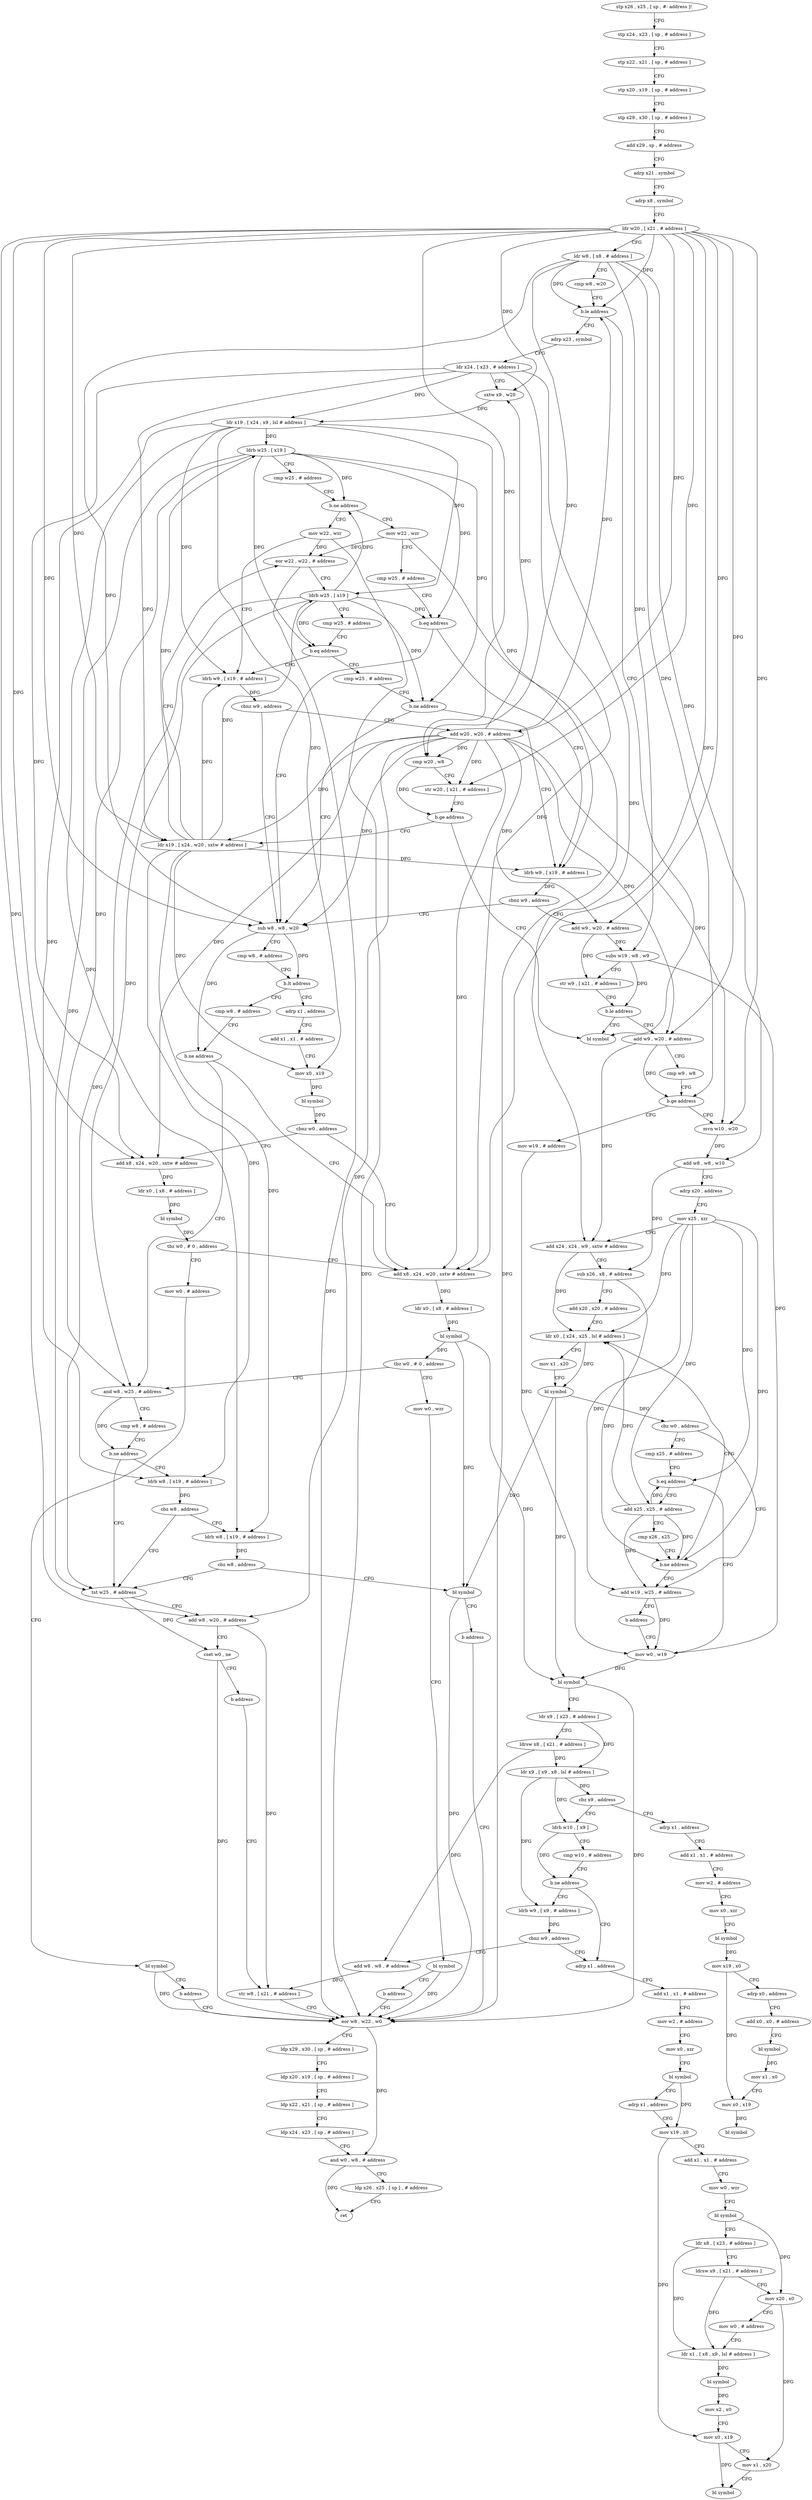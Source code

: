 digraph "func" {
"4205816" [label = "stp x26 , x25 , [ sp , #- address ]!" ]
"4205820" [label = "stp x24 , x23 , [ sp , # address ]" ]
"4205824" [label = "stp x22 , x21 , [ sp , # address ]" ]
"4205828" [label = "stp x20 , x19 , [ sp , # address ]" ]
"4205832" [label = "stp x29 , x30 , [ sp , # address ]" ]
"4205836" [label = "add x29 , sp , # address" ]
"4205840" [label = "adrp x21 , symbol" ]
"4205844" [label = "adrp x8 , symbol" ]
"4205848" [label = "ldr w20 , [ x21 , # address ]" ]
"4205852" [label = "ldr w8 , [ x8 , # address ]" ]
"4205856" [label = "cmp w8 , w20" ]
"4205860" [label = "b.le address" ]
"4206304" [label = "bl symbol" ]
"4205864" [label = "adrp x23 , symbol" ]
"4205868" [label = "ldr x24 , [ x23 , # address ]" ]
"4205872" [label = "sxtw x9 , w20" ]
"4205876" [label = "ldr x19 , [ x24 , x9 , lsl # address ]" ]
"4205880" [label = "ldrb w25 , [ x19 ]" ]
"4205884" [label = "cmp w25 , # address" ]
"4205888" [label = "b.ne address" ]
"4206056" [label = "mov w22 , wzr" ]
"4205892" [label = "mov w22 , wzr" ]
"4206060" [label = "cmp w25 , # address" ]
"4206064" [label = "b.eq address" ]
"4205948" [label = "ldrb w9 , [ x19 , # address ]" ]
"4206068" [label = "sub w8 , w8 , w20" ]
"4205896" [label = "ldrb w9 , [ x19 , # address ]" ]
"4205952" [label = "cbnz w9 , address" ]
"4205956" [label = "add w9 , w20 , # address" ]
"4206072" [label = "cmp w8 , # address" ]
"4206076" [label = "b.lt address" ]
"4206128" [label = "cmp w8 , # address" ]
"4206080" [label = "adrp x1 , address" ]
"4205904" [label = "add w20 , w20 , # address" ]
"4205908" [label = "cmp w20 , w8" ]
"4205912" [label = "str w20 , [ x21 , # address ]" ]
"4205916" [label = "b.ge address" ]
"4205920" [label = "ldr x19 , [ x24 , w20 , sxtw # address ]" ]
"4205960" [label = "subs w19 , w8 , w9" ]
"4205964" [label = "str w9 , [ x21 , # address ]" ]
"4205968" [label = "b.le address" ]
"4205972" [label = "add w9 , w20 , # address" ]
"4206132" [label = "b.ne address" ]
"4206164" [label = "and w8 , w25 , # address" ]
"4206136" [label = "add x8 , x24 , w20 , sxtw # address" ]
"4206084" [label = "add x1 , x1 , # address" ]
"4206088" [label = "mov x0 , x19" ]
"4206092" [label = "bl symbol" ]
"4206096" [label = "cbnz w0 , address" ]
"4206100" [label = "add x8 , x24 , w20 , sxtw # address" ]
"4205924" [label = "eor w22 , w22 , # address" ]
"4205928" [label = "ldrb w25 , [ x19 ]" ]
"4205932" [label = "cmp w25 , # address" ]
"4205936" [label = "b.eq address" ]
"4205940" [label = "cmp w25 , # address" ]
"4205976" [label = "cmp w9 , w8" ]
"4205980" [label = "b.ge address" ]
"4206208" [label = "mov w19 , # address" ]
"4205984" [label = "mvn w10 , w20" ]
"4206168" [label = "cmp w8 , # address" ]
"4206172" [label = "b.ne address" ]
"4206192" [label = "tst w25 , # address" ]
"4206176" [label = "ldrb w8 , [ x19 , # address ]" ]
"4206140" [label = "ldr x0 , [ x8 , # address ]" ]
"4206144" [label = "bl symbol" ]
"4206148" [label = "tbz w0 , # 0 , address" ]
"4206152" [label = "mov w0 , wzr" ]
"4206104" [label = "ldr x0 , [ x8 , # address ]" ]
"4206108" [label = "bl symbol" ]
"4206112" [label = "tbz w0 , # 0 , address" ]
"4206116" [label = "mov w0 , # address" ]
"4205900" [label = "cbnz w9 , address" ]
"4205944" [label = "b.ne address" ]
"4206212" [label = "mov w0 , w19" ]
"4205988" [label = "add w8 , w8 , w10" ]
"4205992" [label = "adrp x20 , address" ]
"4205996" [label = "mov x25 , xzr" ]
"4206000" [label = "add x24 , x24 , w9 , sxtw # address" ]
"4206004" [label = "sub x26 , x8 , # address" ]
"4206008" [label = "add x20 , x20 , # address" ]
"4206012" [label = "ldr x0 , [ x24 , x25 , lsl # address ]" ]
"4206196" [label = "add w8 , w20 , # address" ]
"4206200" [label = "cset w0 , ne" ]
"4206204" [label = "b address" ]
"4206260" [label = "str w8 , [ x21 , # address ]" ]
"4206180" [label = "cbz w8 , address" ]
"4206184" [label = "ldrb w8 , [ x19 , # address ]" ]
"4206156" [label = "bl symbol" ]
"4206160" [label = "b address" ]
"4206264" [label = "eor w8 , w22 , w0" ]
"4206120" [label = "bl symbol" ]
"4206124" [label = "b address" ]
"4206388" [label = "adrp x1 , address" ]
"4206392" [label = "add x1 , x1 , # address" ]
"4206396" [label = "mov w2 , # address" ]
"4206400" [label = "mov x0 , xzr" ]
"4206404" [label = "bl symbol" ]
"4206408" [label = "mov x19 , x0" ]
"4206412" [label = "adrp x0 , address" ]
"4206416" [label = "add x0 , x0 , # address" ]
"4206420" [label = "bl symbol" ]
"4206424" [label = "mov x1 , x0" ]
"4206428" [label = "mov x0 , x19" ]
"4206432" [label = "bl symbol" ]
"4206236" [label = "ldrb w10 , [ x9 ]" ]
"4206240" [label = "cmp w10 , # address" ]
"4206244" [label = "b.ne address" ]
"4206308" [label = "adrp x1 , address" ]
"4206248" [label = "ldrb w9 , [ x9 , # address ]" ]
"4206048" [label = "add w19 , w25 , # address" ]
"4206052" [label = "b address" ]
"4206028" [label = "cmp x25 , # address" ]
"4206032" [label = "b.eq address" ]
"4206036" [label = "add x25 , x25 , # address" ]
"4206188" [label = "cbz w8 , address" ]
"4206296" [label = "bl symbol" ]
"4206268" [label = "ldp x29 , x30 , [ sp , # address ]" ]
"4206272" [label = "ldp x20 , x19 , [ sp , # address ]" ]
"4206276" [label = "ldp x22 , x21 , [ sp , # address ]" ]
"4206280" [label = "ldp x24 , x23 , [ sp , # address ]" ]
"4206284" [label = "and w0 , w8 , # address" ]
"4206288" [label = "ldp x26 , x25 , [ sp ] , # address" ]
"4206292" [label = "ret" ]
"4206312" [label = "add x1 , x1 , # address" ]
"4206316" [label = "mov w2 , # address" ]
"4206320" [label = "mov x0 , xzr" ]
"4206324" [label = "bl symbol" ]
"4206328" [label = "adrp x1 , address" ]
"4206332" [label = "mov x19 , x0" ]
"4206336" [label = "add x1 , x1 , # address" ]
"4206340" [label = "mov w0 , wzr" ]
"4206344" [label = "bl symbol" ]
"4206348" [label = "ldr x8 , [ x23 , # address ]" ]
"4206352" [label = "ldrsw x9 , [ x21 , # address ]" ]
"4206356" [label = "mov x20 , x0" ]
"4206360" [label = "mov w0 , # address" ]
"4206364" [label = "ldr x1 , [ x8 , x9 , lsl # address ]" ]
"4206368" [label = "bl symbol" ]
"4206372" [label = "mov x2 , x0" ]
"4206376" [label = "mov x0 , x19" ]
"4206380" [label = "mov x1 , x20" ]
"4206384" [label = "bl symbol" ]
"4206252" [label = "cbnz w9 , address" ]
"4206256" [label = "add w8 , w8 , # address" ]
"4206216" [label = "bl symbol" ]
"4206220" [label = "ldr x9 , [ x23 , # address ]" ]
"4206224" [label = "ldrsw x8 , [ x21 , # address ]" ]
"4206228" [label = "ldr x9 , [ x9 , x8 , lsl # address ]" ]
"4206232" [label = "cbz x9 , address" ]
"4206040" [label = "cmp x26 , x25" ]
"4206044" [label = "b.ne address" ]
"4206300" [label = "b address" ]
"4206016" [label = "mov x1 , x20" ]
"4206020" [label = "bl symbol" ]
"4206024" [label = "cbz w0 , address" ]
"4205816" -> "4205820" [ label = "CFG" ]
"4205820" -> "4205824" [ label = "CFG" ]
"4205824" -> "4205828" [ label = "CFG" ]
"4205828" -> "4205832" [ label = "CFG" ]
"4205832" -> "4205836" [ label = "CFG" ]
"4205836" -> "4205840" [ label = "CFG" ]
"4205840" -> "4205844" [ label = "CFG" ]
"4205844" -> "4205848" [ label = "CFG" ]
"4205848" -> "4205852" [ label = "CFG" ]
"4205848" -> "4205860" [ label = "DFG" ]
"4205848" -> "4205872" [ label = "DFG" ]
"4205848" -> "4206068" [ label = "DFG" ]
"4205848" -> "4205956" [ label = "DFG" ]
"4205848" -> "4205904" [ label = "DFG" ]
"4205848" -> "4205908" [ label = "DFG" ]
"4205848" -> "4205912" [ label = "DFG" ]
"4205848" -> "4205972" [ label = "DFG" ]
"4205848" -> "4206136" [ label = "DFG" ]
"4205848" -> "4206100" [ label = "DFG" ]
"4205848" -> "4205920" [ label = "DFG" ]
"4205848" -> "4205984" [ label = "DFG" ]
"4205848" -> "4206196" [ label = "DFG" ]
"4205852" -> "4205856" [ label = "CFG" ]
"4205852" -> "4205860" [ label = "DFG" ]
"4205852" -> "4206068" [ label = "DFG" ]
"4205852" -> "4205960" [ label = "DFG" ]
"4205852" -> "4205908" [ label = "DFG" ]
"4205852" -> "4205980" [ label = "DFG" ]
"4205852" -> "4205988" [ label = "DFG" ]
"4205856" -> "4205860" [ label = "CFG" ]
"4205860" -> "4206304" [ label = "CFG" ]
"4205860" -> "4205864" [ label = "CFG" ]
"4205864" -> "4205868" [ label = "CFG" ]
"4205868" -> "4205872" [ label = "CFG" ]
"4205868" -> "4205876" [ label = "DFG" ]
"4205868" -> "4206136" [ label = "DFG" ]
"4205868" -> "4206100" [ label = "DFG" ]
"4205868" -> "4205920" [ label = "DFG" ]
"4205868" -> "4206000" [ label = "DFG" ]
"4205872" -> "4205876" [ label = "DFG" ]
"4205876" -> "4205880" [ label = "DFG" ]
"4205876" -> "4205948" [ label = "DFG" ]
"4205876" -> "4205896" [ label = "DFG" ]
"4205876" -> "4206088" [ label = "DFG" ]
"4205876" -> "4205928" [ label = "DFG" ]
"4205876" -> "4206176" [ label = "DFG" ]
"4205876" -> "4206184" [ label = "DFG" ]
"4205880" -> "4205884" [ label = "CFG" ]
"4205880" -> "4205888" [ label = "DFG" ]
"4205880" -> "4206064" [ label = "DFG" ]
"4205880" -> "4206164" [ label = "DFG" ]
"4205880" -> "4205936" [ label = "DFG" ]
"4205880" -> "4206192" [ label = "DFG" ]
"4205880" -> "4205944" [ label = "DFG" ]
"4205884" -> "4205888" [ label = "CFG" ]
"4205888" -> "4206056" [ label = "CFG" ]
"4205888" -> "4205892" [ label = "CFG" ]
"4206056" -> "4206060" [ label = "CFG" ]
"4206056" -> "4205924" [ label = "DFG" ]
"4206056" -> "4206264" [ label = "DFG" ]
"4205892" -> "4205896" [ label = "CFG" ]
"4205892" -> "4205924" [ label = "DFG" ]
"4205892" -> "4206264" [ label = "DFG" ]
"4206060" -> "4206064" [ label = "CFG" ]
"4206064" -> "4205948" [ label = "CFG" ]
"4206064" -> "4206068" [ label = "CFG" ]
"4205948" -> "4205952" [ label = "DFG" ]
"4206068" -> "4206072" [ label = "CFG" ]
"4206068" -> "4206076" [ label = "DFG" ]
"4206068" -> "4206132" [ label = "DFG" ]
"4205896" -> "4205900" [ label = "DFG" ]
"4205952" -> "4206068" [ label = "CFG" ]
"4205952" -> "4205956" [ label = "CFG" ]
"4205956" -> "4205960" [ label = "DFG" ]
"4205956" -> "4205964" [ label = "DFG" ]
"4206072" -> "4206076" [ label = "CFG" ]
"4206076" -> "4206128" [ label = "CFG" ]
"4206076" -> "4206080" [ label = "CFG" ]
"4206128" -> "4206132" [ label = "CFG" ]
"4206080" -> "4206084" [ label = "CFG" ]
"4205904" -> "4205908" [ label = "DFG" ]
"4205904" -> "4205860" [ label = "DFG" ]
"4205904" -> "4205872" [ label = "DFG" ]
"4205904" -> "4206068" [ label = "DFG" ]
"4205904" -> "4205956" [ label = "DFG" ]
"4205904" -> "4205912" [ label = "DFG" ]
"4205904" -> "4205972" [ label = "DFG" ]
"4205904" -> "4206136" [ label = "DFG" ]
"4205904" -> "4206100" [ label = "DFG" ]
"4205904" -> "4205920" [ label = "DFG" ]
"4205904" -> "4205984" [ label = "DFG" ]
"4205904" -> "4206196" [ label = "DFG" ]
"4205908" -> "4205912" [ label = "CFG" ]
"4205908" -> "4205916" [ label = "DFG" ]
"4205912" -> "4205916" [ label = "CFG" ]
"4205916" -> "4206304" [ label = "CFG" ]
"4205916" -> "4205920" [ label = "CFG" ]
"4205920" -> "4205924" [ label = "CFG" ]
"4205920" -> "4205880" [ label = "DFG" ]
"4205920" -> "4205948" [ label = "DFG" ]
"4205920" -> "4205896" [ label = "DFG" ]
"4205920" -> "4206088" [ label = "DFG" ]
"4205920" -> "4205928" [ label = "DFG" ]
"4205920" -> "4206176" [ label = "DFG" ]
"4205920" -> "4206184" [ label = "DFG" ]
"4205960" -> "4205964" [ label = "CFG" ]
"4205960" -> "4206212" [ label = "DFG" ]
"4205960" -> "4205968" [ label = "DFG" ]
"4205964" -> "4205968" [ label = "CFG" ]
"4205968" -> "4206304" [ label = "CFG" ]
"4205968" -> "4205972" [ label = "CFG" ]
"4205972" -> "4205976" [ label = "CFG" ]
"4205972" -> "4205980" [ label = "DFG" ]
"4205972" -> "4206000" [ label = "DFG" ]
"4206132" -> "4206164" [ label = "CFG" ]
"4206132" -> "4206136" [ label = "CFG" ]
"4206164" -> "4206168" [ label = "CFG" ]
"4206164" -> "4206172" [ label = "DFG" ]
"4206136" -> "4206140" [ label = "DFG" ]
"4206084" -> "4206088" [ label = "CFG" ]
"4206088" -> "4206092" [ label = "DFG" ]
"4206092" -> "4206096" [ label = "DFG" ]
"4206096" -> "4206136" [ label = "CFG" ]
"4206096" -> "4206100" [ label = "CFG" ]
"4206100" -> "4206104" [ label = "DFG" ]
"4205924" -> "4205928" [ label = "CFG" ]
"4205924" -> "4206264" [ label = "DFG" ]
"4205928" -> "4205932" [ label = "CFG" ]
"4205928" -> "4205888" [ label = "DFG" ]
"4205928" -> "4206064" [ label = "DFG" ]
"4205928" -> "4206164" [ label = "DFG" ]
"4205928" -> "4205936" [ label = "DFG" ]
"4205928" -> "4206192" [ label = "DFG" ]
"4205928" -> "4205944" [ label = "DFG" ]
"4205932" -> "4205936" [ label = "CFG" ]
"4205936" -> "4205896" [ label = "CFG" ]
"4205936" -> "4205940" [ label = "CFG" ]
"4205940" -> "4205944" [ label = "CFG" ]
"4205976" -> "4205980" [ label = "CFG" ]
"4205980" -> "4206208" [ label = "CFG" ]
"4205980" -> "4205984" [ label = "CFG" ]
"4206208" -> "4206212" [ label = "DFG" ]
"4205984" -> "4205988" [ label = "DFG" ]
"4206168" -> "4206172" [ label = "CFG" ]
"4206172" -> "4206192" [ label = "CFG" ]
"4206172" -> "4206176" [ label = "CFG" ]
"4206192" -> "4206196" [ label = "CFG" ]
"4206192" -> "4206200" [ label = "DFG" ]
"4206176" -> "4206180" [ label = "DFG" ]
"4206140" -> "4206144" [ label = "DFG" ]
"4206144" -> "4206148" [ label = "DFG" ]
"4206144" -> "4206296" [ label = "DFG" ]
"4206144" -> "4206216" [ label = "DFG" ]
"4206148" -> "4206164" [ label = "CFG" ]
"4206148" -> "4206152" [ label = "CFG" ]
"4206152" -> "4206156" [ label = "CFG" ]
"4206104" -> "4206108" [ label = "DFG" ]
"4206108" -> "4206112" [ label = "DFG" ]
"4206112" -> "4206136" [ label = "CFG" ]
"4206112" -> "4206116" [ label = "CFG" ]
"4206116" -> "4206120" [ label = "CFG" ]
"4205900" -> "4206068" [ label = "CFG" ]
"4205900" -> "4205904" [ label = "CFG" ]
"4205944" -> "4206068" [ label = "CFG" ]
"4205944" -> "4205948" [ label = "CFG" ]
"4206212" -> "4206216" [ label = "DFG" ]
"4205988" -> "4205992" [ label = "CFG" ]
"4205988" -> "4206004" [ label = "DFG" ]
"4205992" -> "4205996" [ label = "CFG" ]
"4205996" -> "4206000" [ label = "CFG" ]
"4205996" -> "4206012" [ label = "DFG" ]
"4205996" -> "4206048" [ label = "DFG" ]
"4205996" -> "4206032" [ label = "DFG" ]
"4205996" -> "4206036" [ label = "DFG" ]
"4205996" -> "4206044" [ label = "DFG" ]
"4206000" -> "4206004" [ label = "CFG" ]
"4206000" -> "4206012" [ label = "DFG" ]
"4206004" -> "4206008" [ label = "CFG" ]
"4206004" -> "4206044" [ label = "DFG" ]
"4206008" -> "4206012" [ label = "CFG" ]
"4206012" -> "4206016" [ label = "CFG" ]
"4206012" -> "4206020" [ label = "DFG" ]
"4206196" -> "4206200" [ label = "CFG" ]
"4206196" -> "4206260" [ label = "DFG" ]
"4206200" -> "4206204" [ label = "CFG" ]
"4206200" -> "4206264" [ label = "DFG" ]
"4206204" -> "4206260" [ label = "CFG" ]
"4206260" -> "4206264" [ label = "CFG" ]
"4206180" -> "4206192" [ label = "CFG" ]
"4206180" -> "4206184" [ label = "CFG" ]
"4206184" -> "4206188" [ label = "DFG" ]
"4206156" -> "4206160" [ label = "CFG" ]
"4206156" -> "4206264" [ label = "DFG" ]
"4206160" -> "4206264" [ label = "CFG" ]
"4206264" -> "4206268" [ label = "CFG" ]
"4206264" -> "4206284" [ label = "DFG" ]
"4206120" -> "4206124" [ label = "CFG" ]
"4206120" -> "4206264" [ label = "DFG" ]
"4206124" -> "4206264" [ label = "CFG" ]
"4206388" -> "4206392" [ label = "CFG" ]
"4206392" -> "4206396" [ label = "CFG" ]
"4206396" -> "4206400" [ label = "CFG" ]
"4206400" -> "4206404" [ label = "CFG" ]
"4206404" -> "4206408" [ label = "DFG" ]
"4206408" -> "4206412" [ label = "CFG" ]
"4206408" -> "4206428" [ label = "DFG" ]
"4206412" -> "4206416" [ label = "CFG" ]
"4206416" -> "4206420" [ label = "CFG" ]
"4206420" -> "4206424" [ label = "DFG" ]
"4206424" -> "4206428" [ label = "CFG" ]
"4206428" -> "4206432" [ label = "DFG" ]
"4206236" -> "4206240" [ label = "CFG" ]
"4206236" -> "4206244" [ label = "DFG" ]
"4206240" -> "4206244" [ label = "CFG" ]
"4206244" -> "4206308" [ label = "CFG" ]
"4206244" -> "4206248" [ label = "CFG" ]
"4206308" -> "4206312" [ label = "CFG" ]
"4206248" -> "4206252" [ label = "DFG" ]
"4206048" -> "4206052" [ label = "CFG" ]
"4206048" -> "4206212" [ label = "DFG" ]
"4206052" -> "4206212" [ label = "CFG" ]
"4206028" -> "4206032" [ label = "CFG" ]
"4206032" -> "4206212" [ label = "CFG" ]
"4206032" -> "4206036" [ label = "CFG" ]
"4206036" -> "4206040" [ label = "CFG" ]
"4206036" -> "4206012" [ label = "DFG" ]
"4206036" -> "4206048" [ label = "DFG" ]
"4206036" -> "4206032" [ label = "DFG" ]
"4206036" -> "4206044" [ label = "DFG" ]
"4206188" -> "4206296" [ label = "CFG" ]
"4206188" -> "4206192" [ label = "CFG" ]
"4206296" -> "4206300" [ label = "CFG" ]
"4206296" -> "4206264" [ label = "DFG" ]
"4206268" -> "4206272" [ label = "CFG" ]
"4206272" -> "4206276" [ label = "CFG" ]
"4206276" -> "4206280" [ label = "CFG" ]
"4206280" -> "4206284" [ label = "CFG" ]
"4206284" -> "4206288" [ label = "CFG" ]
"4206284" -> "4206292" [ label = "DFG" ]
"4206288" -> "4206292" [ label = "CFG" ]
"4206312" -> "4206316" [ label = "CFG" ]
"4206316" -> "4206320" [ label = "CFG" ]
"4206320" -> "4206324" [ label = "CFG" ]
"4206324" -> "4206328" [ label = "CFG" ]
"4206324" -> "4206332" [ label = "DFG" ]
"4206328" -> "4206332" [ label = "CFG" ]
"4206332" -> "4206336" [ label = "CFG" ]
"4206332" -> "4206376" [ label = "DFG" ]
"4206336" -> "4206340" [ label = "CFG" ]
"4206340" -> "4206344" [ label = "CFG" ]
"4206344" -> "4206348" [ label = "CFG" ]
"4206344" -> "4206356" [ label = "DFG" ]
"4206348" -> "4206352" [ label = "CFG" ]
"4206348" -> "4206364" [ label = "DFG" ]
"4206352" -> "4206356" [ label = "CFG" ]
"4206352" -> "4206364" [ label = "DFG" ]
"4206356" -> "4206360" [ label = "CFG" ]
"4206356" -> "4206380" [ label = "DFG" ]
"4206360" -> "4206364" [ label = "CFG" ]
"4206364" -> "4206368" [ label = "DFG" ]
"4206368" -> "4206372" [ label = "DFG" ]
"4206372" -> "4206376" [ label = "CFG" ]
"4206376" -> "4206380" [ label = "CFG" ]
"4206376" -> "4206384" [ label = "DFG" ]
"4206380" -> "4206384" [ label = "CFG" ]
"4206252" -> "4206308" [ label = "CFG" ]
"4206252" -> "4206256" [ label = "CFG" ]
"4206256" -> "4206260" [ label = "DFG" ]
"4206216" -> "4206220" [ label = "CFG" ]
"4206216" -> "4206264" [ label = "DFG" ]
"4206220" -> "4206224" [ label = "CFG" ]
"4206220" -> "4206228" [ label = "DFG" ]
"4206224" -> "4206228" [ label = "DFG" ]
"4206224" -> "4206256" [ label = "DFG" ]
"4206228" -> "4206232" [ label = "DFG" ]
"4206228" -> "4206236" [ label = "DFG" ]
"4206228" -> "4206248" [ label = "DFG" ]
"4206232" -> "4206388" [ label = "CFG" ]
"4206232" -> "4206236" [ label = "CFG" ]
"4206040" -> "4206044" [ label = "CFG" ]
"4206044" -> "4206012" [ label = "CFG" ]
"4206044" -> "4206048" [ label = "CFG" ]
"4206300" -> "4206264" [ label = "CFG" ]
"4206016" -> "4206020" [ label = "CFG" ]
"4206020" -> "4206024" [ label = "DFG" ]
"4206020" -> "4206216" [ label = "DFG" ]
"4206020" -> "4206296" [ label = "DFG" ]
"4206024" -> "4206048" [ label = "CFG" ]
"4206024" -> "4206028" [ label = "CFG" ]
}
